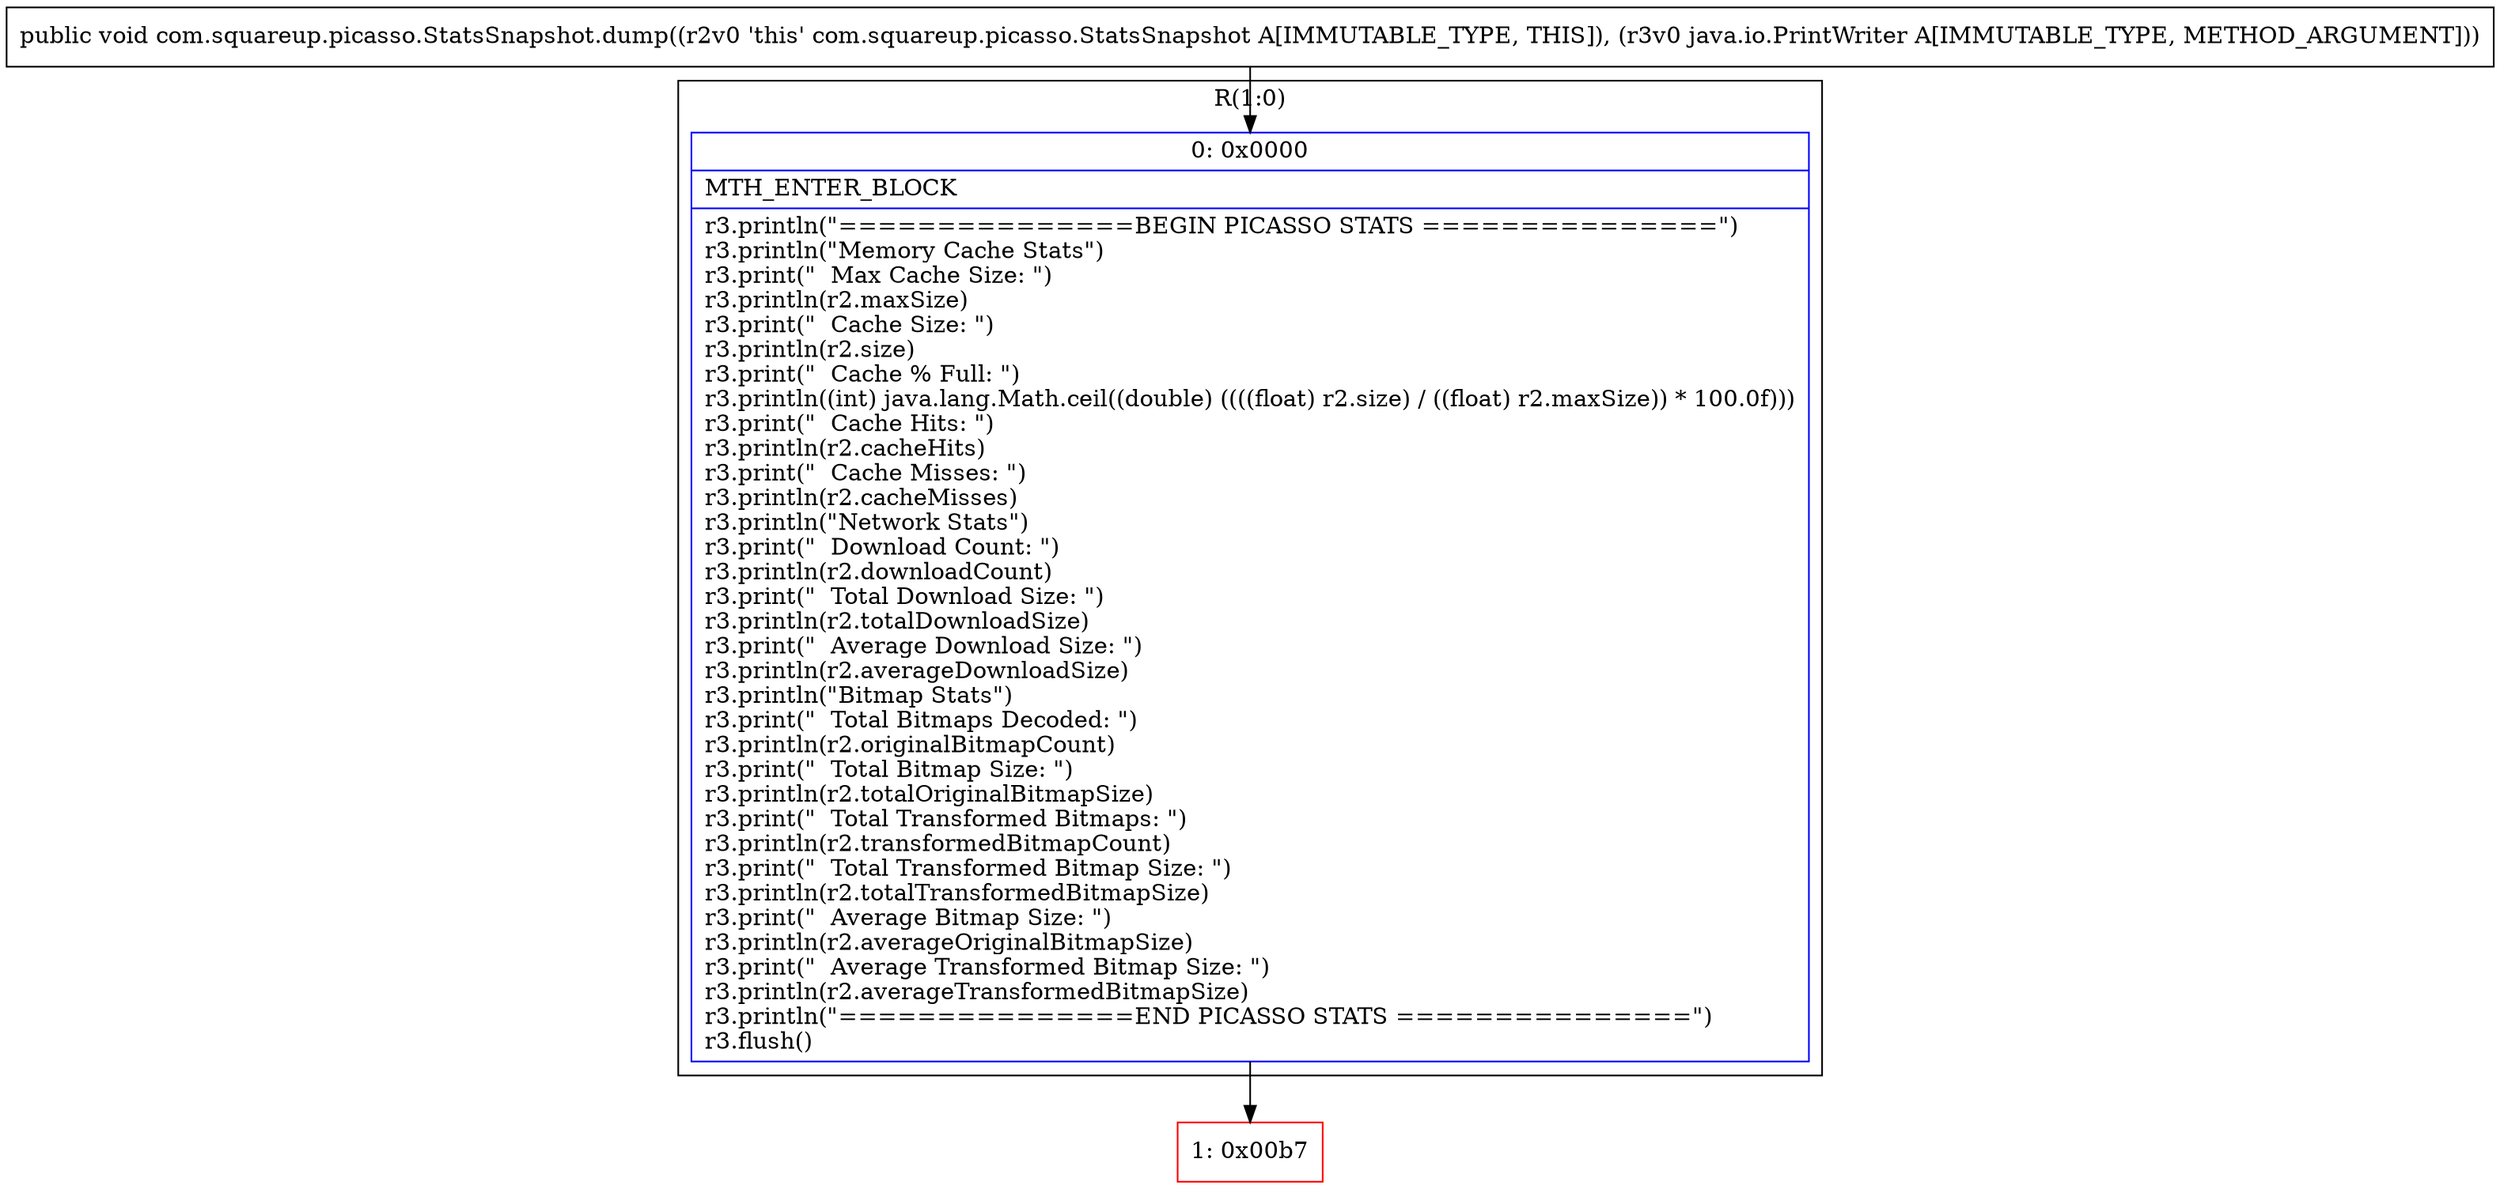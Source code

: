 digraph "CFG forcom.squareup.picasso.StatsSnapshot.dump(Ljava\/io\/PrintWriter;)V" {
subgraph cluster_Region_736362869 {
label = "R(1:0)";
node [shape=record,color=blue];
Node_0 [shape=record,label="{0\:\ 0x0000|MTH_ENTER_BLOCK\l|r3.println(\"===============BEGIN PICASSO STATS ===============\")\lr3.println(\"Memory Cache Stats\")\lr3.print(\"  Max Cache Size: \")\lr3.println(r2.maxSize)\lr3.print(\"  Cache Size: \")\lr3.println(r2.size)\lr3.print(\"  Cache % Full: \")\lr3.println((int) java.lang.Math.ceil((double) ((((float) r2.size) \/ ((float) r2.maxSize)) * 100.0f)))\lr3.print(\"  Cache Hits: \")\lr3.println(r2.cacheHits)\lr3.print(\"  Cache Misses: \")\lr3.println(r2.cacheMisses)\lr3.println(\"Network Stats\")\lr3.print(\"  Download Count: \")\lr3.println(r2.downloadCount)\lr3.print(\"  Total Download Size: \")\lr3.println(r2.totalDownloadSize)\lr3.print(\"  Average Download Size: \")\lr3.println(r2.averageDownloadSize)\lr3.println(\"Bitmap Stats\")\lr3.print(\"  Total Bitmaps Decoded: \")\lr3.println(r2.originalBitmapCount)\lr3.print(\"  Total Bitmap Size: \")\lr3.println(r2.totalOriginalBitmapSize)\lr3.print(\"  Total Transformed Bitmaps: \")\lr3.println(r2.transformedBitmapCount)\lr3.print(\"  Total Transformed Bitmap Size: \")\lr3.println(r2.totalTransformedBitmapSize)\lr3.print(\"  Average Bitmap Size: \")\lr3.println(r2.averageOriginalBitmapSize)\lr3.print(\"  Average Transformed Bitmap Size: \")\lr3.println(r2.averageTransformedBitmapSize)\lr3.println(\"===============END PICASSO STATS ===============\")\lr3.flush()\l}"];
}
Node_1 [shape=record,color=red,label="{1\:\ 0x00b7}"];
MethodNode[shape=record,label="{public void com.squareup.picasso.StatsSnapshot.dump((r2v0 'this' com.squareup.picasso.StatsSnapshot A[IMMUTABLE_TYPE, THIS]), (r3v0 java.io.PrintWriter A[IMMUTABLE_TYPE, METHOD_ARGUMENT])) }"];
MethodNode -> Node_0;
Node_0 -> Node_1;
}

